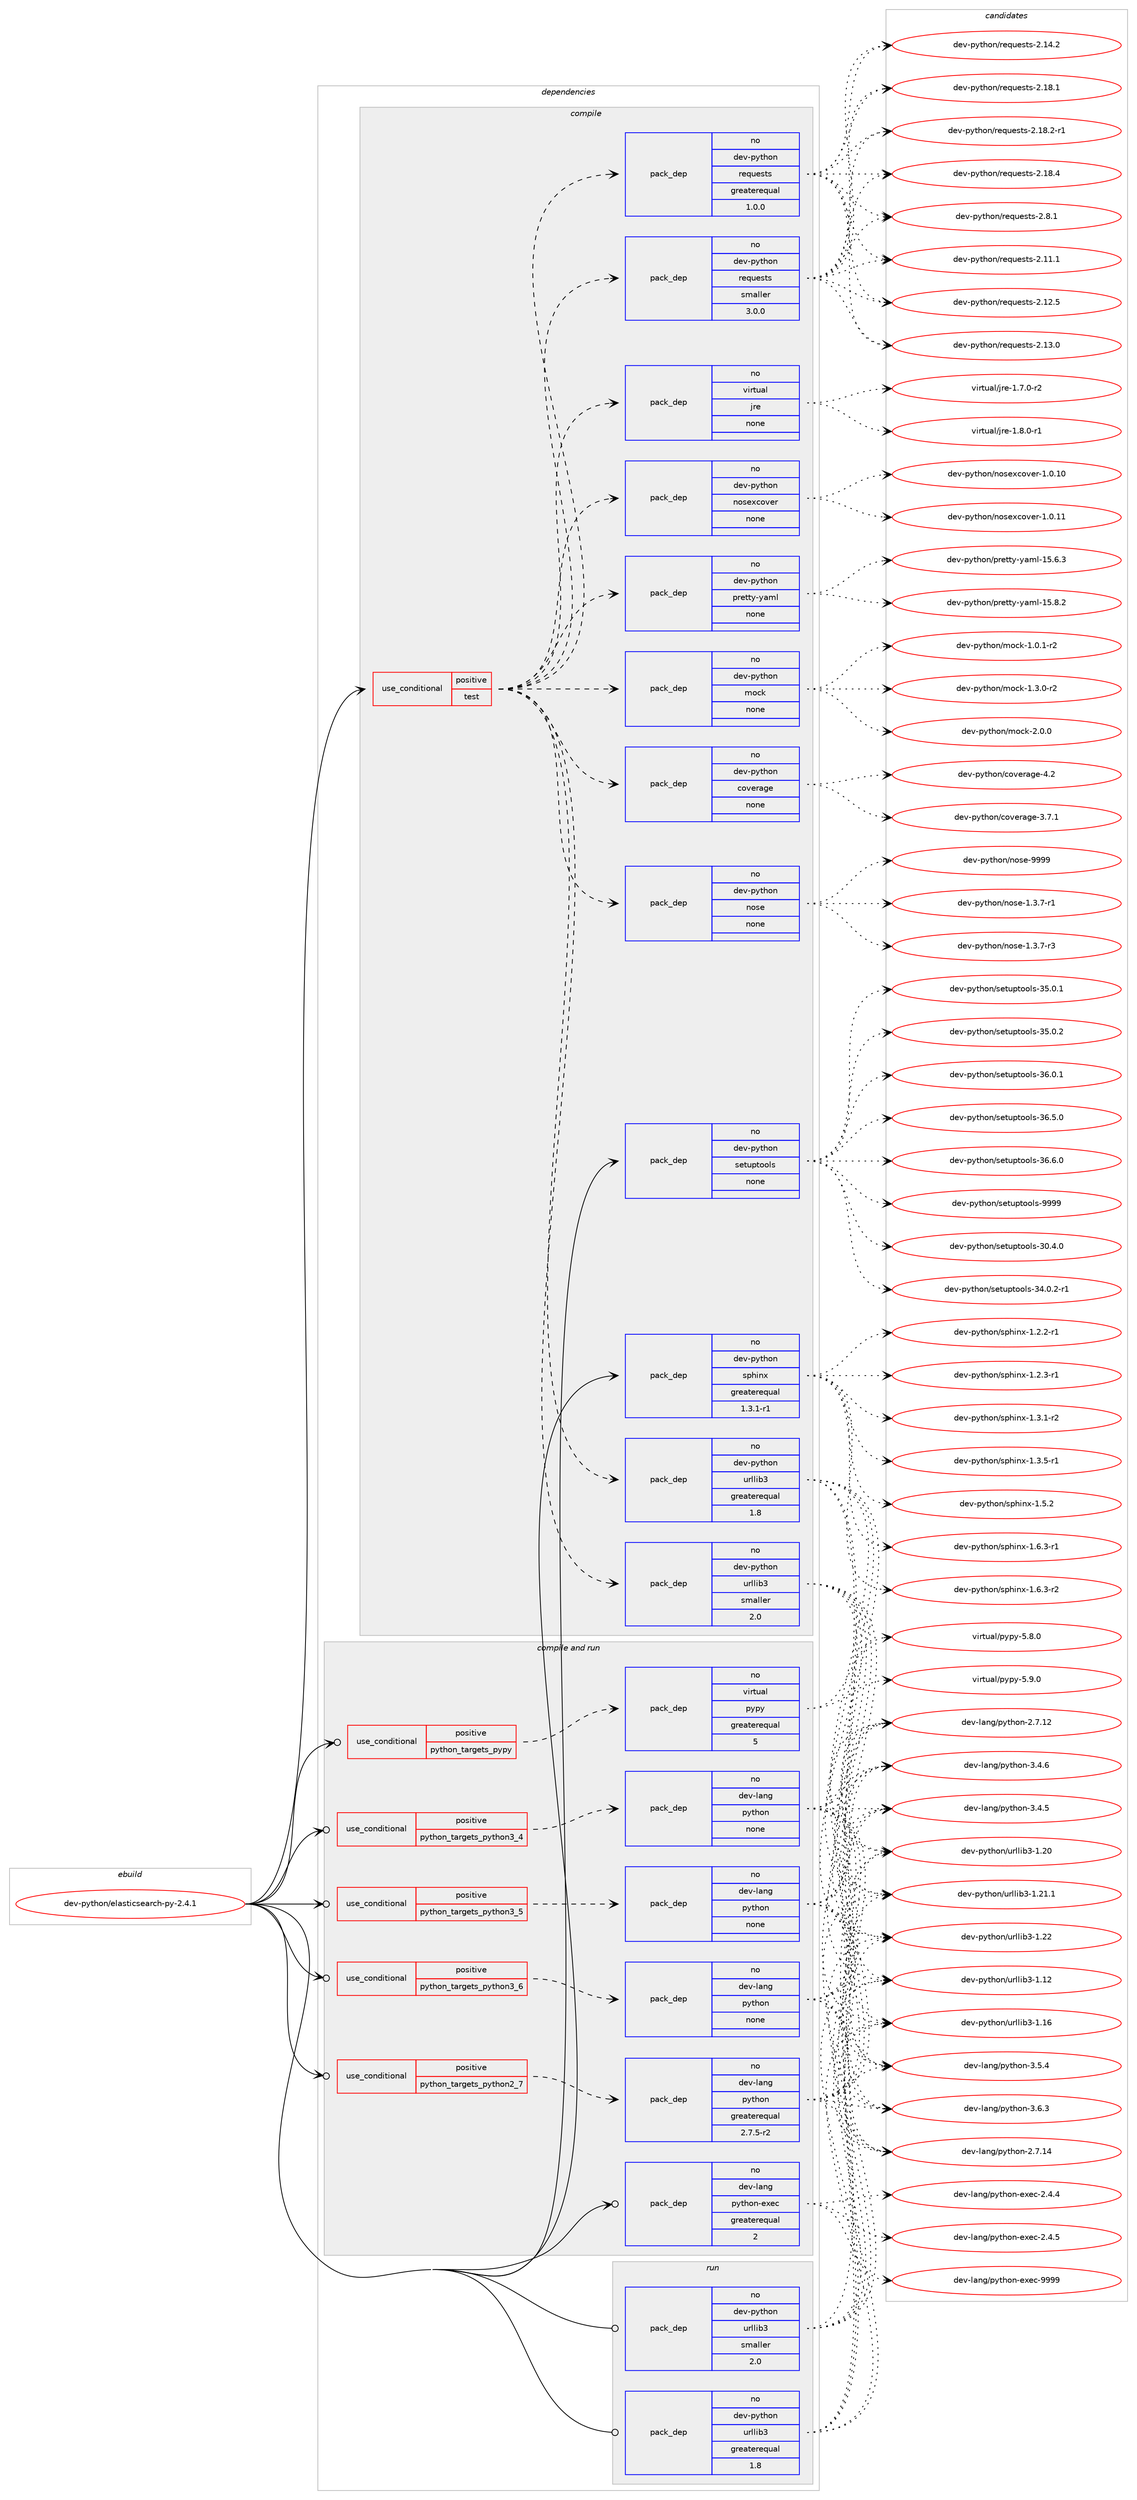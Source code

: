 digraph prolog {

# *************
# Graph options
# *************

newrank=true;
concentrate=true;
compound=true;
graph [rankdir=LR,fontname=Helvetica,fontsize=10,ranksep=1.5];#, ranksep=2.5, nodesep=0.2];
edge  [arrowhead=vee];
node  [fontname=Helvetica,fontsize=10];

# **********
# The ebuild
# **********

subgraph cluster_leftcol {
color=gray;
rank=same;
label=<<i>ebuild</i>>;
id [label="dev-python/elasticsearch-py-2.4.1", color=red, width=4, href="../dev-python/elasticsearch-py-2.4.1.svg"];
}

# ****************
# The dependencies
# ****************

subgraph cluster_midcol {
color=gray;
label=<<i>dependencies</i>>;
subgraph cluster_compile {
fillcolor="#eeeeee";
style=filled;
label=<<i>compile</i>>;
subgraph cond32317 {
dependency155805 [label=<<TABLE BORDER="0" CELLBORDER="1" CELLSPACING="0" CELLPADDING="4"><TR><TD ROWSPAN="3" CELLPADDING="10">use_conditional</TD></TR><TR><TD>positive</TD></TR><TR><TD>test</TD></TR></TABLE>>, shape=none, color=red];
subgraph pack119654 {
dependency155806 [label=<<TABLE BORDER="0" CELLBORDER="1" CELLSPACING="0" CELLPADDING="4" WIDTH="220"><TR><TD ROWSPAN="6" CELLPADDING="30">pack_dep</TD></TR><TR><TD WIDTH="110">no</TD></TR><TR><TD>dev-python</TD></TR><TR><TD>urllib3</TD></TR><TR><TD>greaterequal</TD></TR><TR><TD>1.8</TD></TR></TABLE>>, shape=none, color=blue];
}
dependency155805:e -> dependency155806:w [weight=20,style="dashed",arrowhead="vee"];
subgraph pack119655 {
dependency155807 [label=<<TABLE BORDER="0" CELLBORDER="1" CELLSPACING="0" CELLPADDING="4" WIDTH="220"><TR><TD ROWSPAN="6" CELLPADDING="30">pack_dep</TD></TR><TR><TD WIDTH="110">no</TD></TR><TR><TD>dev-python</TD></TR><TR><TD>urllib3</TD></TR><TR><TD>smaller</TD></TR><TR><TD>2.0</TD></TR></TABLE>>, shape=none, color=blue];
}
dependency155805:e -> dependency155807:w [weight=20,style="dashed",arrowhead="vee"];
subgraph pack119656 {
dependency155808 [label=<<TABLE BORDER="0" CELLBORDER="1" CELLSPACING="0" CELLPADDING="4" WIDTH="220"><TR><TD ROWSPAN="6" CELLPADDING="30">pack_dep</TD></TR><TR><TD WIDTH="110">no</TD></TR><TR><TD>dev-python</TD></TR><TR><TD>requests</TD></TR><TR><TD>greaterequal</TD></TR><TR><TD>1.0.0</TD></TR></TABLE>>, shape=none, color=blue];
}
dependency155805:e -> dependency155808:w [weight=20,style="dashed",arrowhead="vee"];
subgraph pack119657 {
dependency155809 [label=<<TABLE BORDER="0" CELLBORDER="1" CELLSPACING="0" CELLPADDING="4" WIDTH="220"><TR><TD ROWSPAN="6" CELLPADDING="30">pack_dep</TD></TR><TR><TD WIDTH="110">no</TD></TR><TR><TD>dev-python</TD></TR><TR><TD>requests</TD></TR><TR><TD>smaller</TD></TR><TR><TD>3.0.0</TD></TR></TABLE>>, shape=none, color=blue];
}
dependency155805:e -> dependency155809:w [weight=20,style="dashed",arrowhead="vee"];
subgraph pack119658 {
dependency155810 [label=<<TABLE BORDER="0" CELLBORDER="1" CELLSPACING="0" CELLPADDING="4" WIDTH="220"><TR><TD ROWSPAN="6" CELLPADDING="30">pack_dep</TD></TR><TR><TD WIDTH="110">no</TD></TR><TR><TD>dev-python</TD></TR><TR><TD>nose</TD></TR><TR><TD>none</TD></TR><TR><TD></TD></TR></TABLE>>, shape=none, color=blue];
}
dependency155805:e -> dependency155810:w [weight=20,style="dashed",arrowhead="vee"];
subgraph pack119659 {
dependency155811 [label=<<TABLE BORDER="0" CELLBORDER="1" CELLSPACING="0" CELLPADDING="4" WIDTH="220"><TR><TD ROWSPAN="6" CELLPADDING="30">pack_dep</TD></TR><TR><TD WIDTH="110">no</TD></TR><TR><TD>dev-python</TD></TR><TR><TD>coverage</TD></TR><TR><TD>none</TD></TR><TR><TD></TD></TR></TABLE>>, shape=none, color=blue];
}
dependency155805:e -> dependency155811:w [weight=20,style="dashed",arrowhead="vee"];
subgraph pack119660 {
dependency155812 [label=<<TABLE BORDER="0" CELLBORDER="1" CELLSPACING="0" CELLPADDING="4" WIDTH="220"><TR><TD ROWSPAN="6" CELLPADDING="30">pack_dep</TD></TR><TR><TD WIDTH="110">no</TD></TR><TR><TD>dev-python</TD></TR><TR><TD>mock</TD></TR><TR><TD>none</TD></TR><TR><TD></TD></TR></TABLE>>, shape=none, color=blue];
}
dependency155805:e -> dependency155812:w [weight=20,style="dashed",arrowhead="vee"];
subgraph pack119661 {
dependency155813 [label=<<TABLE BORDER="0" CELLBORDER="1" CELLSPACING="0" CELLPADDING="4" WIDTH="220"><TR><TD ROWSPAN="6" CELLPADDING="30">pack_dep</TD></TR><TR><TD WIDTH="110">no</TD></TR><TR><TD>dev-python</TD></TR><TR><TD>pretty-yaml</TD></TR><TR><TD>none</TD></TR><TR><TD></TD></TR></TABLE>>, shape=none, color=blue];
}
dependency155805:e -> dependency155813:w [weight=20,style="dashed",arrowhead="vee"];
subgraph pack119662 {
dependency155814 [label=<<TABLE BORDER="0" CELLBORDER="1" CELLSPACING="0" CELLPADDING="4" WIDTH="220"><TR><TD ROWSPAN="6" CELLPADDING="30">pack_dep</TD></TR><TR><TD WIDTH="110">no</TD></TR><TR><TD>dev-python</TD></TR><TR><TD>nosexcover</TD></TR><TR><TD>none</TD></TR><TR><TD></TD></TR></TABLE>>, shape=none, color=blue];
}
dependency155805:e -> dependency155814:w [weight=20,style="dashed",arrowhead="vee"];
subgraph pack119663 {
dependency155815 [label=<<TABLE BORDER="0" CELLBORDER="1" CELLSPACING="0" CELLPADDING="4" WIDTH="220"><TR><TD ROWSPAN="6" CELLPADDING="30">pack_dep</TD></TR><TR><TD WIDTH="110">no</TD></TR><TR><TD>virtual</TD></TR><TR><TD>jre</TD></TR><TR><TD>none</TD></TR><TR><TD></TD></TR></TABLE>>, shape=none, color=blue];
}
dependency155805:e -> dependency155815:w [weight=20,style="dashed",arrowhead="vee"];
}
id:e -> dependency155805:w [weight=20,style="solid",arrowhead="vee"];
subgraph pack119664 {
dependency155816 [label=<<TABLE BORDER="0" CELLBORDER="1" CELLSPACING="0" CELLPADDING="4" WIDTH="220"><TR><TD ROWSPAN="6" CELLPADDING="30">pack_dep</TD></TR><TR><TD WIDTH="110">no</TD></TR><TR><TD>dev-python</TD></TR><TR><TD>setuptools</TD></TR><TR><TD>none</TD></TR><TR><TD></TD></TR></TABLE>>, shape=none, color=blue];
}
id:e -> dependency155816:w [weight=20,style="solid",arrowhead="vee"];
subgraph pack119665 {
dependency155817 [label=<<TABLE BORDER="0" CELLBORDER="1" CELLSPACING="0" CELLPADDING="4" WIDTH="220"><TR><TD ROWSPAN="6" CELLPADDING="30">pack_dep</TD></TR><TR><TD WIDTH="110">no</TD></TR><TR><TD>dev-python</TD></TR><TR><TD>sphinx</TD></TR><TR><TD>greaterequal</TD></TR><TR><TD>1.3.1-r1</TD></TR></TABLE>>, shape=none, color=blue];
}
id:e -> dependency155817:w [weight=20,style="solid",arrowhead="vee"];
}
subgraph cluster_compileandrun {
fillcolor="#eeeeee";
style=filled;
label=<<i>compile and run</i>>;
subgraph cond32318 {
dependency155818 [label=<<TABLE BORDER="0" CELLBORDER="1" CELLSPACING="0" CELLPADDING="4"><TR><TD ROWSPAN="3" CELLPADDING="10">use_conditional</TD></TR><TR><TD>positive</TD></TR><TR><TD>python_targets_pypy</TD></TR></TABLE>>, shape=none, color=red];
subgraph pack119666 {
dependency155819 [label=<<TABLE BORDER="0" CELLBORDER="1" CELLSPACING="0" CELLPADDING="4" WIDTH="220"><TR><TD ROWSPAN="6" CELLPADDING="30">pack_dep</TD></TR><TR><TD WIDTH="110">no</TD></TR><TR><TD>virtual</TD></TR><TR><TD>pypy</TD></TR><TR><TD>greaterequal</TD></TR><TR><TD>5</TD></TR></TABLE>>, shape=none, color=blue];
}
dependency155818:e -> dependency155819:w [weight=20,style="dashed",arrowhead="vee"];
}
id:e -> dependency155818:w [weight=20,style="solid",arrowhead="odotvee"];
subgraph cond32319 {
dependency155820 [label=<<TABLE BORDER="0" CELLBORDER="1" CELLSPACING="0" CELLPADDING="4"><TR><TD ROWSPAN="3" CELLPADDING="10">use_conditional</TD></TR><TR><TD>positive</TD></TR><TR><TD>python_targets_python2_7</TD></TR></TABLE>>, shape=none, color=red];
subgraph pack119667 {
dependency155821 [label=<<TABLE BORDER="0" CELLBORDER="1" CELLSPACING="0" CELLPADDING="4" WIDTH="220"><TR><TD ROWSPAN="6" CELLPADDING="30">pack_dep</TD></TR><TR><TD WIDTH="110">no</TD></TR><TR><TD>dev-lang</TD></TR><TR><TD>python</TD></TR><TR><TD>greaterequal</TD></TR><TR><TD>2.7.5-r2</TD></TR></TABLE>>, shape=none, color=blue];
}
dependency155820:e -> dependency155821:w [weight=20,style="dashed",arrowhead="vee"];
}
id:e -> dependency155820:w [weight=20,style="solid",arrowhead="odotvee"];
subgraph cond32320 {
dependency155822 [label=<<TABLE BORDER="0" CELLBORDER="1" CELLSPACING="0" CELLPADDING="4"><TR><TD ROWSPAN="3" CELLPADDING="10">use_conditional</TD></TR><TR><TD>positive</TD></TR><TR><TD>python_targets_python3_4</TD></TR></TABLE>>, shape=none, color=red];
subgraph pack119668 {
dependency155823 [label=<<TABLE BORDER="0" CELLBORDER="1" CELLSPACING="0" CELLPADDING="4" WIDTH="220"><TR><TD ROWSPAN="6" CELLPADDING="30">pack_dep</TD></TR><TR><TD WIDTH="110">no</TD></TR><TR><TD>dev-lang</TD></TR><TR><TD>python</TD></TR><TR><TD>none</TD></TR><TR><TD></TD></TR></TABLE>>, shape=none, color=blue];
}
dependency155822:e -> dependency155823:w [weight=20,style="dashed",arrowhead="vee"];
}
id:e -> dependency155822:w [weight=20,style="solid",arrowhead="odotvee"];
subgraph cond32321 {
dependency155824 [label=<<TABLE BORDER="0" CELLBORDER="1" CELLSPACING="0" CELLPADDING="4"><TR><TD ROWSPAN="3" CELLPADDING="10">use_conditional</TD></TR><TR><TD>positive</TD></TR><TR><TD>python_targets_python3_5</TD></TR></TABLE>>, shape=none, color=red];
subgraph pack119669 {
dependency155825 [label=<<TABLE BORDER="0" CELLBORDER="1" CELLSPACING="0" CELLPADDING="4" WIDTH="220"><TR><TD ROWSPAN="6" CELLPADDING="30">pack_dep</TD></TR><TR><TD WIDTH="110">no</TD></TR><TR><TD>dev-lang</TD></TR><TR><TD>python</TD></TR><TR><TD>none</TD></TR><TR><TD></TD></TR></TABLE>>, shape=none, color=blue];
}
dependency155824:e -> dependency155825:w [weight=20,style="dashed",arrowhead="vee"];
}
id:e -> dependency155824:w [weight=20,style="solid",arrowhead="odotvee"];
subgraph cond32322 {
dependency155826 [label=<<TABLE BORDER="0" CELLBORDER="1" CELLSPACING="0" CELLPADDING="4"><TR><TD ROWSPAN="3" CELLPADDING="10">use_conditional</TD></TR><TR><TD>positive</TD></TR><TR><TD>python_targets_python3_6</TD></TR></TABLE>>, shape=none, color=red];
subgraph pack119670 {
dependency155827 [label=<<TABLE BORDER="0" CELLBORDER="1" CELLSPACING="0" CELLPADDING="4" WIDTH="220"><TR><TD ROWSPAN="6" CELLPADDING="30">pack_dep</TD></TR><TR><TD WIDTH="110">no</TD></TR><TR><TD>dev-lang</TD></TR><TR><TD>python</TD></TR><TR><TD>none</TD></TR><TR><TD></TD></TR></TABLE>>, shape=none, color=blue];
}
dependency155826:e -> dependency155827:w [weight=20,style="dashed",arrowhead="vee"];
}
id:e -> dependency155826:w [weight=20,style="solid",arrowhead="odotvee"];
subgraph pack119671 {
dependency155828 [label=<<TABLE BORDER="0" CELLBORDER="1" CELLSPACING="0" CELLPADDING="4" WIDTH="220"><TR><TD ROWSPAN="6" CELLPADDING="30">pack_dep</TD></TR><TR><TD WIDTH="110">no</TD></TR><TR><TD>dev-lang</TD></TR><TR><TD>python-exec</TD></TR><TR><TD>greaterequal</TD></TR><TR><TD>2</TD></TR></TABLE>>, shape=none, color=blue];
}
id:e -> dependency155828:w [weight=20,style="solid",arrowhead="odotvee"];
}
subgraph cluster_run {
fillcolor="#eeeeee";
style=filled;
label=<<i>run</i>>;
subgraph pack119672 {
dependency155829 [label=<<TABLE BORDER="0" CELLBORDER="1" CELLSPACING="0" CELLPADDING="4" WIDTH="220"><TR><TD ROWSPAN="6" CELLPADDING="30">pack_dep</TD></TR><TR><TD WIDTH="110">no</TD></TR><TR><TD>dev-python</TD></TR><TR><TD>urllib3</TD></TR><TR><TD>greaterequal</TD></TR><TR><TD>1.8</TD></TR></TABLE>>, shape=none, color=blue];
}
id:e -> dependency155829:w [weight=20,style="solid",arrowhead="odot"];
subgraph pack119673 {
dependency155830 [label=<<TABLE BORDER="0" CELLBORDER="1" CELLSPACING="0" CELLPADDING="4" WIDTH="220"><TR><TD ROWSPAN="6" CELLPADDING="30">pack_dep</TD></TR><TR><TD WIDTH="110">no</TD></TR><TR><TD>dev-python</TD></TR><TR><TD>urllib3</TD></TR><TR><TD>smaller</TD></TR><TR><TD>2.0</TD></TR></TABLE>>, shape=none, color=blue];
}
id:e -> dependency155830:w [weight=20,style="solid",arrowhead="odot"];
}
}

# **************
# The candidates
# **************

subgraph cluster_choices {
rank=same;
color=gray;
label=<<i>candidates</i>>;

subgraph choice119654 {
color=black;
nodesep=1;
choice100101118451121211161041111104711711410810810598514549464950 [label="dev-python/urllib3-1.12", color=red, width=4,href="../dev-python/urllib3-1.12.svg"];
choice100101118451121211161041111104711711410810810598514549464954 [label="dev-python/urllib3-1.16", color=red, width=4,href="../dev-python/urllib3-1.16.svg"];
choice100101118451121211161041111104711711410810810598514549465048 [label="dev-python/urllib3-1.20", color=red, width=4,href="../dev-python/urllib3-1.20.svg"];
choice1001011184511212111610411111047117114108108105985145494650494649 [label="dev-python/urllib3-1.21.1", color=red, width=4,href="../dev-python/urllib3-1.21.1.svg"];
choice100101118451121211161041111104711711410810810598514549465050 [label="dev-python/urllib3-1.22", color=red, width=4,href="../dev-python/urllib3-1.22.svg"];
dependency155806:e -> choice100101118451121211161041111104711711410810810598514549464950:w [style=dotted,weight="100"];
dependency155806:e -> choice100101118451121211161041111104711711410810810598514549464954:w [style=dotted,weight="100"];
dependency155806:e -> choice100101118451121211161041111104711711410810810598514549465048:w [style=dotted,weight="100"];
dependency155806:e -> choice1001011184511212111610411111047117114108108105985145494650494649:w [style=dotted,weight="100"];
dependency155806:e -> choice100101118451121211161041111104711711410810810598514549465050:w [style=dotted,weight="100"];
}
subgraph choice119655 {
color=black;
nodesep=1;
choice100101118451121211161041111104711711410810810598514549464950 [label="dev-python/urllib3-1.12", color=red, width=4,href="../dev-python/urllib3-1.12.svg"];
choice100101118451121211161041111104711711410810810598514549464954 [label="dev-python/urllib3-1.16", color=red, width=4,href="../dev-python/urllib3-1.16.svg"];
choice100101118451121211161041111104711711410810810598514549465048 [label="dev-python/urllib3-1.20", color=red, width=4,href="../dev-python/urllib3-1.20.svg"];
choice1001011184511212111610411111047117114108108105985145494650494649 [label="dev-python/urllib3-1.21.1", color=red, width=4,href="../dev-python/urllib3-1.21.1.svg"];
choice100101118451121211161041111104711711410810810598514549465050 [label="dev-python/urllib3-1.22", color=red, width=4,href="../dev-python/urllib3-1.22.svg"];
dependency155807:e -> choice100101118451121211161041111104711711410810810598514549464950:w [style=dotted,weight="100"];
dependency155807:e -> choice100101118451121211161041111104711711410810810598514549464954:w [style=dotted,weight="100"];
dependency155807:e -> choice100101118451121211161041111104711711410810810598514549465048:w [style=dotted,weight="100"];
dependency155807:e -> choice1001011184511212111610411111047117114108108105985145494650494649:w [style=dotted,weight="100"];
dependency155807:e -> choice100101118451121211161041111104711711410810810598514549465050:w [style=dotted,weight="100"];
}
subgraph choice119656 {
color=black;
nodesep=1;
choice100101118451121211161041111104711410111311710111511611545504649494649 [label="dev-python/requests-2.11.1", color=red, width=4,href="../dev-python/requests-2.11.1.svg"];
choice100101118451121211161041111104711410111311710111511611545504649504653 [label="dev-python/requests-2.12.5", color=red, width=4,href="../dev-python/requests-2.12.5.svg"];
choice100101118451121211161041111104711410111311710111511611545504649514648 [label="dev-python/requests-2.13.0", color=red, width=4,href="../dev-python/requests-2.13.0.svg"];
choice100101118451121211161041111104711410111311710111511611545504649524650 [label="dev-python/requests-2.14.2", color=red, width=4,href="../dev-python/requests-2.14.2.svg"];
choice100101118451121211161041111104711410111311710111511611545504649564649 [label="dev-python/requests-2.18.1", color=red, width=4,href="../dev-python/requests-2.18.1.svg"];
choice1001011184511212111610411111047114101113117101115116115455046495646504511449 [label="dev-python/requests-2.18.2-r1", color=red, width=4,href="../dev-python/requests-2.18.2-r1.svg"];
choice100101118451121211161041111104711410111311710111511611545504649564652 [label="dev-python/requests-2.18.4", color=red, width=4,href="../dev-python/requests-2.18.4.svg"];
choice1001011184511212111610411111047114101113117101115116115455046564649 [label="dev-python/requests-2.8.1", color=red, width=4,href="../dev-python/requests-2.8.1.svg"];
dependency155808:e -> choice100101118451121211161041111104711410111311710111511611545504649494649:w [style=dotted,weight="100"];
dependency155808:e -> choice100101118451121211161041111104711410111311710111511611545504649504653:w [style=dotted,weight="100"];
dependency155808:e -> choice100101118451121211161041111104711410111311710111511611545504649514648:w [style=dotted,weight="100"];
dependency155808:e -> choice100101118451121211161041111104711410111311710111511611545504649524650:w [style=dotted,weight="100"];
dependency155808:e -> choice100101118451121211161041111104711410111311710111511611545504649564649:w [style=dotted,weight="100"];
dependency155808:e -> choice1001011184511212111610411111047114101113117101115116115455046495646504511449:w [style=dotted,weight="100"];
dependency155808:e -> choice100101118451121211161041111104711410111311710111511611545504649564652:w [style=dotted,weight="100"];
dependency155808:e -> choice1001011184511212111610411111047114101113117101115116115455046564649:w [style=dotted,weight="100"];
}
subgraph choice119657 {
color=black;
nodesep=1;
choice100101118451121211161041111104711410111311710111511611545504649494649 [label="dev-python/requests-2.11.1", color=red, width=4,href="../dev-python/requests-2.11.1.svg"];
choice100101118451121211161041111104711410111311710111511611545504649504653 [label="dev-python/requests-2.12.5", color=red, width=4,href="../dev-python/requests-2.12.5.svg"];
choice100101118451121211161041111104711410111311710111511611545504649514648 [label="dev-python/requests-2.13.0", color=red, width=4,href="../dev-python/requests-2.13.0.svg"];
choice100101118451121211161041111104711410111311710111511611545504649524650 [label="dev-python/requests-2.14.2", color=red, width=4,href="../dev-python/requests-2.14.2.svg"];
choice100101118451121211161041111104711410111311710111511611545504649564649 [label="dev-python/requests-2.18.1", color=red, width=4,href="../dev-python/requests-2.18.1.svg"];
choice1001011184511212111610411111047114101113117101115116115455046495646504511449 [label="dev-python/requests-2.18.2-r1", color=red, width=4,href="../dev-python/requests-2.18.2-r1.svg"];
choice100101118451121211161041111104711410111311710111511611545504649564652 [label="dev-python/requests-2.18.4", color=red, width=4,href="../dev-python/requests-2.18.4.svg"];
choice1001011184511212111610411111047114101113117101115116115455046564649 [label="dev-python/requests-2.8.1", color=red, width=4,href="../dev-python/requests-2.8.1.svg"];
dependency155809:e -> choice100101118451121211161041111104711410111311710111511611545504649494649:w [style=dotted,weight="100"];
dependency155809:e -> choice100101118451121211161041111104711410111311710111511611545504649504653:w [style=dotted,weight="100"];
dependency155809:e -> choice100101118451121211161041111104711410111311710111511611545504649514648:w [style=dotted,weight="100"];
dependency155809:e -> choice100101118451121211161041111104711410111311710111511611545504649524650:w [style=dotted,weight="100"];
dependency155809:e -> choice100101118451121211161041111104711410111311710111511611545504649564649:w [style=dotted,weight="100"];
dependency155809:e -> choice1001011184511212111610411111047114101113117101115116115455046495646504511449:w [style=dotted,weight="100"];
dependency155809:e -> choice100101118451121211161041111104711410111311710111511611545504649564652:w [style=dotted,weight="100"];
dependency155809:e -> choice1001011184511212111610411111047114101113117101115116115455046564649:w [style=dotted,weight="100"];
}
subgraph choice119658 {
color=black;
nodesep=1;
choice10010111845112121116104111110471101111151014549465146554511449 [label="dev-python/nose-1.3.7-r1", color=red, width=4,href="../dev-python/nose-1.3.7-r1.svg"];
choice10010111845112121116104111110471101111151014549465146554511451 [label="dev-python/nose-1.3.7-r3", color=red, width=4,href="../dev-python/nose-1.3.7-r3.svg"];
choice10010111845112121116104111110471101111151014557575757 [label="dev-python/nose-9999", color=red, width=4,href="../dev-python/nose-9999.svg"];
dependency155810:e -> choice10010111845112121116104111110471101111151014549465146554511449:w [style=dotted,weight="100"];
dependency155810:e -> choice10010111845112121116104111110471101111151014549465146554511451:w [style=dotted,weight="100"];
dependency155810:e -> choice10010111845112121116104111110471101111151014557575757:w [style=dotted,weight="100"];
}
subgraph choice119659 {
color=black;
nodesep=1;
choice10010111845112121116104111110479911111810111497103101455146554649 [label="dev-python/coverage-3.7.1", color=red, width=4,href="../dev-python/coverage-3.7.1.svg"];
choice1001011184511212111610411111047991111181011149710310145524650 [label="dev-python/coverage-4.2", color=red, width=4,href="../dev-python/coverage-4.2.svg"];
dependency155811:e -> choice10010111845112121116104111110479911111810111497103101455146554649:w [style=dotted,weight="100"];
dependency155811:e -> choice1001011184511212111610411111047991111181011149710310145524650:w [style=dotted,weight="100"];
}
subgraph choice119660 {
color=black;
nodesep=1;
choice1001011184511212111610411111047109111991074549464846494511450 [label="dev-python/mock-1.0.1-r2", color=red, width=4,href="../dev-python/mock-1.0.1-r2.svg"];
choice1001011184511212111610411111047109111991074549465146484511450 [label="dev-python/mock-1.3.0-r2", color=red, width=4,href="../dev-python/mock-1.3.0-r2.svg"];
choice100101118451121211161041111104710911199107455046484648 [label="dev-python/mock-2.0.0", color=red, width=4,href="../dev-python/mock-2.0.0.svg"];
dependency155812:e -> choice1001011184511212111610411111047109111991074549464846494511450:w [style=dotted,weight="100"];
dependency155812:e -> choice1001011184511212111610411111047109111991074549465146484511450:w [style=dotted,weight="100"];
dependency155812:e -> choice100101118451121211161041111104710911199107455046484648:w [style=dotted,weight="100"];
}
subgraph choice119661 {
color=black;
nodesep=1;
choice1001011184511212111610411111047112114101116116121451219710910845495346544651 [label="dev-python/pretty-yaml-15.6.3", color=red, width=4,href="../dev-python/pretty-yaml-15.6.3.svg"];
choice1001011184511212111610411111047112114101116116121451219710910845495346564650 [label="dev-python/pretty-yaml-15.8.2", color=red, width=4,href="../dev-python/pretty-yaml-15.8.2.svg"];
dependency155813:e -> choice1001011184511212111610411111047112114101116116121451219710910845495346544651:w [style=dotted,weight="100"];
dependency155813:e -> choice1001011184511212111610411111047112114101116116121451219710910845495346564650:w [style=dotted,weight="100"];
}
subgraph choice119662 {
color=black;
nodesep=1;
choice10010111845112121116104111110471101111151011209911111810111445494648464948 [label="dev-python/nosexcover-1.0.10", color=red, width=4,href="../dev-python/nosexcover-1.0.10.svg"];
choice10010111845112121116104111110471101111151011209911111810111445494648464949 [label="dev-python/nosexcover-1.0.11", color=red, width=4,href="../dev-python/nosexcover-1.0.11.svg"];
dependency155814:e -> choice10010111845112121116104111110471101111151011209911111810111445494648464948:w [style=dotted,weight="100"];
dependency155814:e -> choice10010111845112121116104111110471101111151011209911111810111445494648464949:w [style=dotted,weight="100"];
}
subgraph choice119663 {
color=black;
nodesep=1;
choice11810511411611797108471061141014549465546484511450 [label="virtual/jre-1.7.0-r2", color=red, width=4,href="../virtual/jre-1.7.0-r2.svg"];
choice11810511411611797108471061141014549465646484511449 [label="virtual/jre-1.8.0-r1", color=red, width=4,href="../virtual/jre-1.8.0-r1.svg"];
dependency155815:e -> choice11810511411611797108471061141014549465546484511450:w [style=dotted,weight="100"];
dependency155815:e -> choice11810511411611797108471061141014549465646484511449:w [style=dotted,weight="100"];
}
subgraph choice119664 {
color=black;
nodesep=1;
choice100101118451121211161041111104711510111611711211611111110811545514846524648 [label="dev-python/setuptools-30.4.0", color=red, width=4,href="../dev-python/setuptools-30.4.0.svg"];
choice1001011184511212111610411111047115101116117112116111111108115455152464846504511449 [label="dev-python/setuptools-34.0.2-r1", color=red, width=4,href="../dev-python/setuptools-34.0.2-r1.svg"];
choice100101118451121211161041111104711510111611711211611111110811545515346484649 [label="dev-python/setuptools-35.0.1", color=red, width=4,href="../dev-python/setuptools-35.0.1.svg"];
choice100101118451121211161041111104711510111611711211611111110811545515346484650 [label="dev-python/setuptools-35.0.2", color=red, width=4,href="../dev-python/setuptools-35.0.2.svg"];
choice100101118451121211161041111104711510111611711211611111110811545515446484649 [label="dev-python/setuptools-36.0.1", color=red, width=4,href="../dev-python/setuptools-36.0.1.svg"];
choice100101118451121211161041111104711510111611711211611111110811545515446534648 [label="dev-python/setuptools-36.5.0", color=red, width=4,href="../dev-python/setuptools-36.5.0.svg"];
choice100101118451121211161041111104711510111611711211611111110811545515446544648 [label="dev-python/setuptools-36.6.0", color=red, width=4,href="../dev-python/setuptools-36.6.0.svg"];
choice10010111845112121116104111110471151011161171121161111111081154557575757 [label="dev-python/setuptools-9999", color=red, width=4,href="../dev-python/setuptools-9999.svg"];
dependency155816:e -> choice100101118451121211161041111104711510111611711211611111110811545514846524648:w [style=dotted,weight="100"];
dependency155816:e -> choice1001011184511212111610411111047115101116117112116111111108115455152464846504511449:w [style=dotted,weight="100"];
dependency155816:e -> choice100101118451121211161041111104711510111611711211611111110811545515346484649:w [style=dotted,weight="100"];
dependency155816:e -> choice100101118451121211161041111104711510111611711211611111110811545515346484650:w [style=dotted,weight="100"];
dependency155816:e -> choice100101118451121211161041111104711510111611711211611111110811545515446484649:w [style=dotted,weight="100"];
dependency155816:e -> choice100101118451121211161041111104711510111611711211611111110811545515446534648:w [style=dotted,weight="100"];
dependency155816:e -> choice100101118451121211161041111104711510111611711211611111110811545515446544648:w [style=dotted,weight="100"];
dependency155816:e -> choice10010111845112121116104111110471151011161171121161111111081154557575757:w [style=dotted,weight="100"];
}
subgraph choice119665 {
color=black;
nodesep=1;
choice10010111845112121116104111110471151121041051101204549465046504511449 [label="dev-python/sphinx-1.2.2-r1", color=red, width=4,href="../dev-python/sphinx-1.2.2-r1.svg"];
choice10010111845112121116104111110471151121041051101204549465046514511449 [label="dev-python/sphinx-1.2.3-r1", color=red, width=4,href="../dev-python/sphinx-1.2.3-r1.svg"];
choice10010111845112121116104111110471151121041051101204549465146494511450 [label="dev-python/sphinx-1.3.1-r2", color=red, width=4,href="../dev-python/sphinx-1.3.1-r2.svg"];
choice10010111845112121116104111110471151121041051101204549465146534511449 [label="dev-python/sphinx-1.3.5-r1", color=red, width=4,href="../dev-python/sphinx-1.3.5-r1.svg"];
choice1001011184511212111610411111047115112104105110120454946534650 [label="dev-python/sphinx-1.5.2", color=red, width=4,href="../dev-python/sphinx-1.5.2.svg"];
choice10010111845112121116104111110471151121041051101204549465446514511449 [label="dev-python/sphinx-1.6.3-r1", color=red, width=4,href="../dev-python/sphinx-1.6.3-r1.svg"];
choice10010111845112121116104111110471151121041051101204549465446514511450 [label="dev-python/sphinx-1.6.3-r2", color=red, width=4,href="../dev-python/sphinx-1.6.3-r2.svg"];
dependency155817:e -> choice10010111845112121116104111110471151121041051101204549465046504511449:w [style=dotted,weight="100"];
dependency155817:e -> choice10010111845112121116104111110471151121041051101204549465046514511449:w [style=dotted,weight="100"];
dependency155817:e -> choice10010111845112121116104111110471151121041051101204549465146494511450:w [style=dotted,weight="100"];
dependency155817:e -> choice10010111845112121116104111110471151121041051101204549465146534511449:w [style=dotted,weight="100"];
dependency155817:e -> choice1001011184511212111610411111047115112104105110120454946534650:w [style=dotted,weight="100"];
dependency155817:e -> choice10010111845112121116104111110471151121041051101204549465446514511449:w [style=dotted,weight="100"];
dependency155817:e -> choice10010111845112121116104111110471151121041051101204549465446514511450:w [style=dotted,weight="100"];
}
subgraph choice119666 {
color=black;
nodesep=1;
choice1181051141161179710847112121112121455346564648 [label="virtual/pypy-5.8.0", color=red, width=4,href="../virtual/pypy-5.8.0.svg"];
choice1181051141161179710847112121112121455346574648 [label="virtual/pypy-5.9.0", color=red, width=4,href="../virtual/pypy-5.9.0.svg"];
dependency155819:e -> choice1181051141161179710847112121112121455346564648:w [style=dotted,weight="100"];
dependency155819:e -> choice1181051141161179710847112121112121455346574648:w [style=dotted,weight="100"];
}
subgraph choice119667 {
color=black;
nodesep=1;
choice10010111845108971101034711212111610411111045504655464950 [label="dev-lang/python-2.7.12", color=red, width=4,href="../dev-lang/python-2.7.12.svg"];
choice10010111845108971101034711212111610411111045504655464952 [label="dev-lang/python-2.7.14", color=red, width=4,href="../dev-lang/python-2.7.14.svg"];
choice100101118451089711010347112121116104111110455146524653 [label="dev-lang/python-3.4.5", color=red, width=4,href="../dev-lang/python-3.4.5.svg"];
choice100101118451089711010347112121116104111110455146524654 [label="dev-lang/python-3.4.6", color=red, width=4,href="../dev-lang/python-3.4.6.svg"];
choice100101118451089711010347112121116104111110455146534652 [label="dev-lang/python-3.5.4", color=red, width=4,href="../dev-lang/python-3.5.4.svg"];
choice100101118451089711010347112121116104111110455146544651 [label="dev-lang/python-3.6.3", color=red, width=4,href="../dev-lang/python-3.6.3.svg"];
dependency155821:e -> choice10010111845108971101034711212111610411111045504655464950:w [style=dotted,weight="100"];
dependency155821:e -> choice10010111845108971101034711212111610411111045504655464952:w [style=dotted,weight="100"];
dependency155821:e -> choice100101118451089711010347112121116104111110455146524653:w [style=dotted,weight="100"];
dependency155821:e -> choice100101118451089711010347112121116104111110455146524654:w [style=dotted,weight="100"];
dependency155821:e -> choice100101118451089711010347112121116104111110455146534652:w [style=dotted,weight="100"];
dependency155821:e -> choice100101118451089711010347112121116104111110455146544651:w [style=dotted,weight="100"];
}
subgraph choice119668 {
color=black;
nodesep=1;
choice10010111845108971101034711212111610411111045504655464950 [label="dev-lang/python-2.7.12", color=red, width=4,href="../dev-lang/python-2.7.12.svg"];
choice10010111845108971101034711212111610411111045504655464952 [label="dev-lang/python-2.7.14", color=red, width=4,href="../dev-lang/python-2.7.14.svg"];
choice100101118451089711010347112121116104111110455146524653 [label="dev-lang/python-3.4.5", color=red, width=4,href="../dev-lang/python-3.4.5.svg"];
choice100101118451089711010347112121116104111110455146524654 [label="dev-lang/python-3.4.6", color=red, width=4,href="../dev-lang/python-3.4.6.svg"];
choice100101118451089711010347112121116104111110455146534652 [label="dev-lang/python-3.5.4", color=red, width=4,href="../dev-lang/python-3.5.4.svg"];
choice100101118451089711010347112121116104111110455146544651 [label="dev-lang/python-3.6.3", color=red, width=4,href="../dev-lang/python-3.6.3.svg"];
dependency155823:e -> choice10010111845108971101034711212111610411111045504655464950:w [style=dotted,weight="100"];
dependency155823:e -> choice10010111845108971101034711212111610411111045504655464952:w [style=dotted,weight="100"];
dependency155823:e -> choice100101118451089711010347112121116104111110455146524653:w [style=dotted,weight="100"];
dependency155823:e -> choice100101118451089711010347112121116104111110455146524654:w [style=dotted,weight="100"];
dependency155823:e -> choice100101118451089711010347112121116104111110455146534652:w [style=dotted,weight="100"];
dependency155823:e -> choice100101118451089711010347112121116104111110455146544651:w [style=dotted,weight="100"];
}
subgraph choice119669 {
color=black;
nodesep=1;
choice10010111845108971101034711212111610411111045504655464950 [label="dev-lang/python-2.7.12", color=red, width=4,href="../dev-lang/python-2.7.12.svg"];
choice10010111845108971101034711212111610411111045504655464952 [label="dev-lang/python-2.7.14", color=red, width=4,href="../dev-lang/python-2.7.14.svg"];
choice100101118451089711010347112121116104111110455146524653 [label="dev-lang/python-3.4.5", color=red, width=4,href="../dev-lang/python-3.4.5.svg"];
choice100101118451089711010347112121116104111110455146524654 [label="dev-lang/python-3.4.6", color=red, width=4,href="../dev-lang/python-3.4.6.svg"];
choice100101118451089711010347112121116104111110455146534652 [label="dev-lang/python-3.5.4", color=red, width=4,href="../dev-lang/python-3.5.4.svg"];
choice100101118451089711010347112121116104111110455146544651 [label="dev-lang/python-3.6.3", color=red, width=4,href="../dev-lang/python-3.6.3.svg"];
dependency155825:e -> choice10010111845108971101034711212111610411111045504655464950:w [style=dotted,weight="100"];
dependency155825:e -> choice10010111845108971101034711212111610411111045504655464952:w [style=dotted,weight="100"];
dependency155825:e -> choice100101118451089711010347112121116104111110455146524653:w [style=dotted,weight="100"];
dependency155825:e -> choice100101118451089711010347112121116104111110455146524654:w [style=dotted,weight="100"];
dependency155825:e -> choice100101118451089711010347112121116104111110455146534652:w [style=dotted,weight="100"];
dependency155825:e -> choice100101118451089711010347112121116104111110455146544651:w [style=dotted,weight="100"];
}
subgraph choice119670 {
color=black;
nodesep=1;
choice10010111845108971101034711212111610411111045504655464950 [label="dev-lang/python-2.7.12", color=red, width=4,href="../dev-lang/python-2.7.12.svg"];
choice10010111845108971101034711212111610411111045504655464952 [label="dev-lang/python-2.7.14", color=red, width=4,href="../dev-lang/python-2.7.14.svg"];
choice100101118451089711010347112121116104111110455146524653 [label="dev-lang/python-3.4.5", color=red, width=4,href="../dev-lang/python-3.4.5.svg"];
choice100101118451089711010347112121116104111110455146524654 [label="dev-lang/python-3.4.6", color=red, width=4,href="../dev-lang/python-3.4.6.svg"];
choice100101118451089711010347112121116104111110455146534652 [label="dev-lang/python-3.5.4", color=red, width=4,href="../dev-lang/python-3.5.4.svg"];
choice100101118451089711010347112121116104111110455146544651 [label="dev-lang/python-3.6.3", color=red, width=4,href="../dev-lang/python-3.6.3.svg"];
dependency155827:e -> choice10010111845108971101034711212111610411111045504655464950:w [style=dotted,weight="100"];
dependency155827:e -> choice10010111845108971101034711212111610411111045504655464952:w [style=dotted,weight="100"];
dependency155827:e -> choice100101118451089711010347112121116104111110455146524653:w [style=dotted,weight="100"];
dependency155827:e -> choice100101118451089711010347112121116104111110455146524654:w [style=dotted,weight="100"];
dependency155827:e -> choice100101118451089711010347112121116104111110455146534652:w [style=dotted,weight="100"];
dependency155827:e -> choice100101118451089711010347112121116104111110455146544651:w [style=dotted,weight="100"];
}
subgraph choice119671 {
color=black;
nodesep=1;
choice1001011184510897110103471121211161041111104510112010199455046524652 [label="dev-lang/python-exec-2.4.4", color=red, width=4,href="../dev-lang/python-exec-2.4.4.svg"];
choice1001011184510897110103471121211161041111104510112010199455046524653 [label="dev-lang/python-exec-2.4.5", color=red, width=4,href="../dev-lang/python-exec-2.4.5.svg"];
choice10010111845108971101034711212111610411111045101120101994557575757 [label="dev-lang/python-exec-9999", color=red, width=4,href="../dev-lang/python-exec-9999.svg"];
dependency155828:e -> choice1001011184510897110103471121211161041111104510112010199455046524652:w [style=dotted,weight="100"];
dependency155828:e -> choice1001011184510897110103471121211161041111104510112010199455046524653:w [style=dotted,weight="100"];
dependency155828:e -> choice10010111845108971101034711212111610411111045101120101994557575757:w [style=dotted,weight="100"];
}
subgraph choice119672 {
color=black;
nodesep=1;
choice100101118451121211161041111104711711410810810598514549464950 [label="dev-python/urllib3-1.12", color=red, width=4,href="../dev-python/urllib3-1.12.svg"];
choice100101118451121211161041111104711711410810810598514549464954 [label="dev-python/urllib3-1.16", color=red, width=4,href="../dev-python/urllib3-1.16.svg"];
choice100101118451121211161041111104711711410810810598514549465048 [label="dev-python/urllib3-1.20", color=red, width=4,href="../dev-python/urllib3-1.20.svg"];
choice1001011184511212111610411111047117114108108105985145494650494649 [label="dev-python/urllib3-1.21.1", color=red, width=4,href="../dev-python/urllib3-1.21.1.svg"];
choice100101118451121211161041111104711711410810810598514549465050 [label="dev-python/urllib3-1.22", color=red, width=4,href="../dev-python/urllib3-1.22.svg"];
dependency155829:e -> choice100101118451121211161041111104711711410810810598514549464950:w [style=dotted,weight="100"];
dependency155829:e -> choice100101118451121211161041111104711711410810810598514549464954:w [style=dotted,weight="100"];
dependency155829:e -> choice100101118451121211161041111104711711410810810598514549465048:w [style=dotted,weight="100"];
dependency155829:e -> choice1001011184511212111610411111047117114108108105985145494650494649:w [style=dotted,weight="100"];
dependency155829:e -> choice100101118451121211161041111104711711410810810598514549465050:w [style=dotted,weight="100"];
}
subgraph choice119673 {
color=black;
nodesep=1;
choice100101118451121211161041111104711711410810810598514549464950 [label="dev-python/urllib3-1.12", color=red, width=4,href="../dev-python/urllib3-1.12.svg"];
choice100101118451121211161041111104711711410810810598514549464954 [label="dev-python/urllib3-1.16", color=red, width=4,href="../dev-python/urllib3-1.16.svg"];
choice100101118451121211161041111104711711410810810598514549465048 [label="dev-python/urllib3-1.20", color=red, width=4,href="../dev-python/urllib3-1.20.svg"];
choice1001011184511212111610411111047117114108108105985145494650494649 [label="dev-python/urllib3-1.21.1", color=red, width=4,href="../dev-python/urllib3-1.21.1.svg"];
choice100101118451121211161041111104711711410810810598514549465050 [label="dev-python/urllib3-1.22", color=red, width=4,href="../dev-python/urllib3-1.22.svg"];
dependency155830:e -> choice100101118451121211161041111104711711410810810598514549464950:w [style=dotted,weight="100"];
dependency155830:e -> choice100101118451121211161041111104711711410810810598514549464954:w [style=dotted,weight="100"];
dependency155830:e -> choice100101118451121211161041111104711711410810810598514549465048:w [style=dotted,weight="100"];
dependency155830:e -> choice1001011184511212111610411111047117114108108105985145494650494649:w [style=dotted,weight="100"];
dependency155830:e -> choice100101118451121211161041111104711711410810810598514549465050:w [style=dotted,weight="100"];
}
}

}

